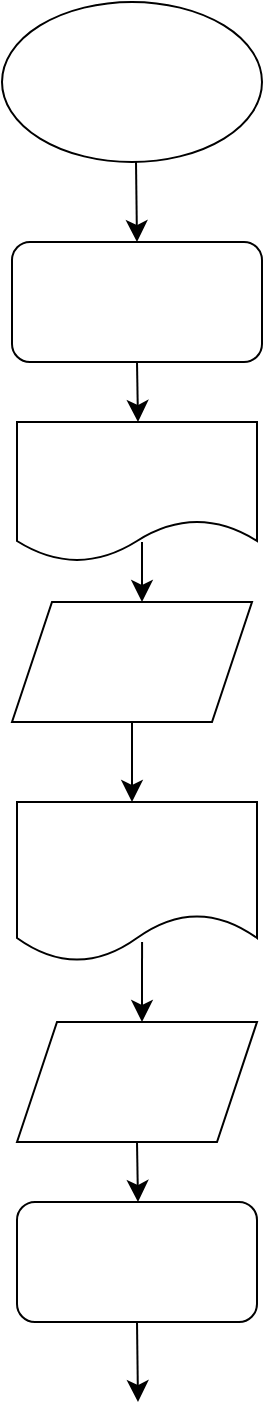 <mxfile version="26.0.10">
  <diagram name="Page-1" id="74e2e168-ea6b-b213-b513-2b3c1d86103e">
    <mxGraphModel dx="600" dy="1091" grid="1" gridSize="10" guides="1" tooltips="1" connect="1" arrows="1" fold="1" page="1" pageScale="1" pageWidth="1100" pageHeight="850" background="none" math="0" shadow="0">
      <root>
        <mxCell id="0" />
        <mxCell id="1" parent="0" />
        <mxCell id="MQaG4JUp4alJdozUArxv-1" value="" style="ellipse;whiteSpace=wrap;html=1;" vertex="1" parent="1">
          <mxGeometry x="670" width="130" height="80" as="geometry" />
        </mxCell>
        <mxCell id="MQaG4JUp4alJdozUArxv-2" value="" style="edgeStyle=none;orthogonalLoop=1;jettySize=auto;html=1;rounded=0;fontSize=12;startSize=8;endSize=8;curved=1;entryX=0.5;entryY=0;entryDx=0;entryDy=0;" edge="1" parent="1" target="MQaG4JUp4alJdozUArxv-3">
          <mxGeometry width="140" relative="1" as="geometry">
            <mxPoint x="737" y="80" as="sourcePoint" />
            <mxPoint x="735" y="120" as="targetPoint" />
            <Array as="points" />
          </mxGeometry>
        </mxCell>
        <mxCell id="MQaG4JUp4alJdozUArxv-3" value="" style="rounded=1;whiteSpace=wrap;html=1;" vertex="1" parent="1">
          <mxGeometry x="675" y="120" width="125" height="60" as="geometry" />
        </mxCell>
        <mxCell id="MQaG4JUp4alJdozUArxv-4" value="" style="edgeStyle=none;orthogonalLoop=1;jettySize=auto;html=1;rounded=0;fontSize=12;startSize=8;endSize=8;curved=1;exitX=0.5;exitY=1;exitDx=0;exitDy=0;" edge="1" parent="1" source="MQaG4JUp4alJdozUArxv-3">
          <mxGeometry width="140" relative="1" as="geometry">
            <mxPoint x="660" y="140" as="sourcePoint" />
            <mxPoint x="738" y="210" as="targetPoint" />
            <Array as="points" />
          </mxGeometry>
        </mxCell>
        <mxCell id="MQaG4JUp4alJdozUArxv-5" value="" style="shape=document;whiteSpace=wrap;html=1;boundedLbl=1;" vertex="1" parent="1">
          <mxGeometry x="677.5" y="210" width="120" height="70" as="geometry" />
        </mxCell>
        <mxCell id="MQaG4JUp4alJdozUArxv-6" value="" style="edgeStyle=none;orthogonalLoop=1;jettySize=auto;html=1;rounded=0;fontSize=12;startSize=8;endSize=8;curved=1;" edge="1" parent="1">
          <mxGeometry width="140" relative="1" as="geometry">
            <mxPoint x="740" y="270" as="sourcePoint" />
            <mxPoint x="740" y="300" as="targetPoint" />
            <Array as="points" />
          </mxGeometry>
        </mxCell>
        <mxCell id="MQaG4JUp4alJdozUArxv-7" value="" style="shape=parallelogram;perimeter=parallelogramPerimeter;whiteSpace=wrap;html=1;fixedSize=1;" vertex="1" parent="1">
          <mxGeometry x="675" y="300" width="120" height="60" as="geometry" />
        </mxCell>
        <mxCell id="MQaG4JUp4alJdozUArxv-8" value="" style="edgeStyle=none;orthogonalLoop=1;jettySize=auto;html=1;rounded=0;fontSize=12;startSize=8;endSize=8;curved=1;exitX=0.5;exitY=1;exitDx=0;exitDy=0;" edge="1" parent="1" source="MQaG4JUp4alJdozUArxv-7">
          <mxGeometry width="140" relative="1" as="geometry">
            <mxPoint x="660" y="210" as="sourcePoint" />
            <mxPoint x="735" y="400" as="targetPoint" />
            <Array as="points" />
          </mxGeometry>
        </mxCell>
        <mxCell id="MQaG4JUp4alJdozUArxv-9" value="" style="shape=document;whiteSpace=wrap;html=1;boundedLbl=1;" vertex="1" parent="1">
          <mxGeometry x="677.5" y="400" width="120" height="80" as="geometry" />
        </mxCell>
        <mxCell id="MQaG4JUp4alJdozUArxv-10" value="" style="edgeStyle=none;orthogonalLoop=1;jettySize=auto;html=1;rounded=0;fontSize=12;startSize=8;endSize=8;curved=1;exitX=0.521;exitY=0.875;exitDx=0;exitDy=0;exitPerimeter=0;" edge="1" parent="1" source="MQaG4JUp4alJdozUArxv-9">
          <mxGeometry width="140" relative="1" as="geometry">
            <mxPoint x="670" y="340" as="sourcePoint" />
            <mxPoint x="740" y="510" as="targetPoint" />
            <Array as="points" />
          </mxGeometry>
        </mxCell>
        <mxCell id="MQaG4JUp4alJdozUArxv-11" value="" style="shape=parallelogram;perimeter=parallelogramPerimeter;whiteSpace=wrap;html=1;fixedSize=1;" vertex="1" parent="1">
          <mxGeometry x="677.5" y="510" width="120" height="60" as="geometry" />
        </mxCell>
        <mxCell id="MQaG4JUp4alJdozUArxv-12" value="" style="edgeStyle=none;orthogonalLoop=1;jettySize=auto;html=1;rounded=0;fontSize=12;startSize=8;endSize=8;curved=1;exitX=0.5;exitY=1;exitDx=0;exitDy=0;" edge="1" parent="1" source="MQaG4JUp4alJdozUArxv-11">
          <mxGeometry width="140" relative="1" as="geometry">
            <mxPoint x="740" y="580" as="sourcePoint" />
            <mxPoint x="738" y="600" as="targetPoint" />
            <Array as="points" />
          </mxGeometry>
        </mxCell>
        <mxCell id="MQaG4JUp4alJdozUArxv-13" value="" style="rounded=1;whiteSpace=wrap;html=1;" vertex="1" parent="1">
          <mxGeometry x="677.5" y="600" width="120" height="60" as="geometry" />
        </mxCell>
        <mxCell id="MQaG4JUp4alJdozUArxv-14" value="" style="edgeStyle=none;orthogonalLoop=1;jettySize=auto;html=1;rounded=0;fontSize=12;startSize=8;endSize=8;curved=1;exitX=0.5;exitY=1;exitDx=0;exitDy=0;" edge="1" parent="1" source="MQaG4JUp4alJdozUArxv-13">
          <mxGeometry width="140" relative="1" as="geometry">
            <mxPoint x="650" y="500" as="sourcePoint" />
            <mxPoint x="738" y="700" as="targetPoint" />
            <Array as="points" />
          </mxGeometry>
        </mxCell>
      </root>
    </mxGraphModel>
  </diagram>
</mxfile>
